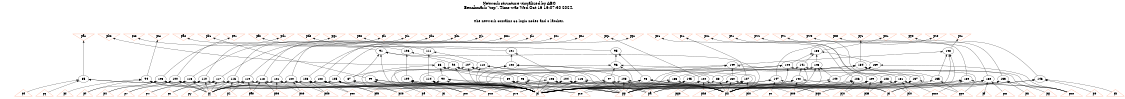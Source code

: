 # Network structure generated by ABC

digraph network {
size = "7.5,10";
center = true;
edge [dir = back];

{
  node [shape = plaintext];
  edge [style = invis];
  LevelTitle1 [label=""];
  LevelTitle2 [label=""];
  Level4 [label = ""];
  Level3 [label = ""];
  Level2 [label = ""];
  Level1 [label = ""];
  Level0 [label = ""];
  LevelTitle1 ->  LevelTitle2 ->  Level4 ->  Level3 ->  Level2 ->  Level1 ->  Level0;
}

{
  rank = same;
  LevelTitle1;
  title1 [shape=plaintext,
          fontsize=20,
          fontname = "Times-Roman",
          label="Network structure visualized by ABC\nBenchmark \"top\". Time was Wed Oct 16 16:07:30 2024. "
         ];
}

{
  rank = same;
  LevelTitle2;
  title2 [shape=plaintext,
          fontsize=18,
          fontname = "Times-Roman",
          label="The network contains 66 logic nodes and 0 latches.\n"
         ];
}

{
  rank = same;
  Level4;
  Node48 [label = "pa1", shape = invtriangle, color = coral, fillcolor = coral];
  Node49 [label = "pb2", shape = invtriangle, color = coral, fillcolor = coral];
  Node50 [label = "pc2", shape = invtriangle, color = coral, fillcolor = coral];
  Node51 [label = "pc1", shape = invtriangle, color = coral, fillcolor = coral];
  Node52 [label = "pa2", shape = invtriangle, color = coral, fillcolor = coral];
  Node53 [label = "pb1", shape = invtriangle, color = coral, fillcolor = coral];
  Node54 [label = "pe1", shape = invtriangle, color = coral, fillcolor = coral];
  Node55 [label = "pf2", shape = invtriangle, color = coral, fillcolor = coral];
  Node56 [label = "pd1", shape = invtriangle, color = coral, fillcolor = coral];
  Node57 [label = "pd2", shape = invtriangle, color = coral, fillcolor = coral];
  Node58 [label = "pg1", shape = invtriangle, color = coral, fillcolor = coral];
  Node59 [label = "pe2", shape = invtriangle, color = coral, fillcolor = coral];
  Node60 [label = "pf1", shape = invtriangle, color = coral, fillcolor = coral];
  Node61 [label = "pi1", shape = invtriangle, color = coral, fillcolor = coral];
  Node62 [label = "ph1", shape = invtriangle, color = coral, fillcolor = coral];
  Node63 [label = "pk1", shape = invtriangle, color = coral, fillcolor = coral];
  Node64 [label = "pj1", shape = invtriangle, color = coral, fillcolor = coral];
  Node65 [label = "pm1", shape = invtriangle, color = coral, fillcolor = coral];
  Node66 [label = "pl1", shape = invtriangle, color = coral, fillcolor = coral];
  Node67 [label = "po1", shape = invtriangle, color = coral, fillcolor = coral];
  Node68 [label = "pn1", shape = invtriangle, color = coral, fillcolor = coral];
  Node69 [label = "pq1", shape = invtriangle, color = coral, fillcolor = coral];
  Node70 [label = "pp1", shape = invtriangle, color = coral, fillcolor = coral];
  Node71 [label = "ps1", shape = invtriangle, color = coral, fillcolor = coral];
  Node72 [label = "pr1", shape = invtriangle, color = coral, fillcolor = coral];
  Node73 [label = "pu1", shape = invtriangle, color = coral, fillcolor = coral];
  Node74 [label = "pt1", shape = invtriangle, color = coral, fillcolor = coral];
  Node75 [label = "pw1", shape = invtriangle, color = coral, fillcolor = coral];
  Node76 [label = "pv1", shape = invtriangle, color = coral, fillcolor = coral];
  Node77 [label = "pw0", shape = invtriangle, color = coral, fillcolor = coral];
  Node78 [label = "px0", shape = invtriangle, color = coral, fillcolor = coral];
  Node79 [label = "py1", shape = invtriangle, color = coral, fillcolor = coral];
  Node80 [label = "px1", shape = invtriangle, color = coral, fillcolor = coral];
  Node81 [label = "py0", shape = invtriangle, color = coral, fillcolor = coral];
  Node82 [label = "pz0", shape = invtriangle, color = coral, fillcolor = coral];
  Node83 [label = "pz1", shape = invtriangle, color = coral, fillcolor = coral];
}

{
  rank = same;
  Level3;
  Node91 [label = "91\n", shape = ellipse];
  Node95 [label = "95\n", shape = ellipse];
  Node101 [label = "101\n", shape = ellipse];
  Node106 [label = "106\n", shape = ellipse];
  Node111 [label = "111\n", shape = ellipse];
  Node138 [label = "138\n", shape = ellipse];
  Node148 [label = "148\n", shape = ellipse];
}

{
  rank = same;
  Level2;
  Node86 [label = "86\n", shape = ellipse];
  Node92 [label = "92\n", shape = ellipse];
  Node96 [label = "96\n", shape = ellipse];
  Node102 [label = "102\n", shape = ellipse];
  Node107 [label = "107\n", shape = ellipse];
  Node112 [label = "112\n", shape = ellipse];
  Node134 [label = "134\n", shape = ellipse];
  Node139 [label = "139\n", shape = ellipse];
  Node141 [label = "141\n", shape = ellipse];
  Node143 [label = "143\n", shape = ellipse];
  Node144 [label = "144\n", shape = ellipse];
  Node149 [label = "149\n", shape = ellipse];
}

{
  rank = same;
  Level1;
  Node85 [label = "85\n", shape = ellipse];
  Node87 [label = "87\n", shape = ellipse];
  Node88 [label = "88\n", shape = ellipse];
  Node89 [label = "89\n", shape = ellipse];
  Node90 [label = "90\n", shape = ellipse];
  Node93 [label = "93\n", shape = ellipse];
  Node94 [label = "94\n", shape = ellipse];
  Node97 [label = "97\n", shape = ellipse];
  Node98 [label = "98\n", shape = ellipse];
  Node99 [label = "99\n", shape = ellipse];
  Node100 [label = "100\n", shape = ellipse];
  Node103 [label = "103\n", shape = ellipse];
  Node104 [label = "104\n", shape = ellipse];
  Node105 [label = "105\n", shape = ellipse];
  Node108 [label = "108\n", shape = ellipse];
  Node109 [label = "109\n", shape = ellipse];
  Node110 [label = "110\n", shape = ellipse];
  Node113 [label = "113\n", shape = ellipse];
  Node114 [label = "114\n", shape = ellipse];
  Node115 [label = "115\n", shape = ellipse];
  Node116 [label = "116\n", shape = ellipse];
  Node117 [label = "117\n", shape = ellipse];
  Node118 [label = "118\n", shape = ellipse];
  Node119 [label = "119\n", shape = ellipse];
  Node120 [label = "120\n", shape = ellipse];
  Node121 [label = "121\n", shape = ellipse];
  Node122 [label = "122\n", shape = ellipse];
  Node123 [label = "123\n", shape = ellipse];
  Node124 [label = "124\n", shape = ellipse];
  Node125 [label = "125\n", shape = ellipse];
  Node126 [label = "126\n", shape = ellipse];
  Node127 [label = "127\n", shape = ellipse];
  Node128 [label = "128\n", shape = ellipse];
  Node129 [label = "129\n", shape = ellipse];
  Node130 [label = "130\n", shape = ellipse];
  Node131 [label = "131\n", shape = ellipse];
  Node132 [label = "132\n", shape = ellipse];
  Node133 [label = "133\n", shape = ellipse];
  Node135 [label = "135\n", shape = ellipse];
  Node136 [label = "136\n", shape = ellipse];
  Node137 [label = "137\n", shape = ellipse];
  Node140 [label = "140\n", shape = ellipse];
  Node142 [label = "142\n", shape = ellipse];
  Node145 [label = "145\n", shape = ellipse];
  Node146 [label = "146\n", shape = ellipse];
  Node147 [label = "147\n", shape = ellipse];
  Node150 [label = "150\n", shape = ellipse];
}

{
  rank = same;
  Level0;
  Node1 [label = "pp", shape = triangle, color = coral, fillcolor = coral];
  Node2 [label = "pa0", shape = triangle, color = coral, fillcolor = coral];
  Node3 [label = "pq", shape = triangle, color = coral, fillcolor = coral];
  Node4 [label = "pb0", shape = triangle, color = coral, fillcolor = coral];
  Node5 [label = "pr", shape = triangle, color = coral, fillcolor = coral];
  Node6 [label = "pc0", shape = triangle, color = coral, fillcolor = coral];
  Node7 [label = "ps", shape = triangle, color = coral, fillcolor = coral];
  Node8 [label = "pd0", shape = triangle, color = coral, fillcolor = coral];
  Node9 [label = "pt", shape = triangle, color = coral, fillcolor = coral];
  Node10 [label = "pe0", shape = triangle, color = coral, fillcolor = coral];
  Node11 [label = "pu", shape = triangle, color = coral, fillcolor = coral];
  Node12 [label = "pf0", shape = triangle, color = coral, fillcolor = coral];
  Node13 [label = "pv", shape = triangle, color = coral, fillcolor = coral];
  Node14 [label = "pg0", shape = triangle, color = coral, fillcolor = coral];
  Node15 [label = "pw", shape = triangle, color = coral, fillcolor = coral];
  Node16 [label = "ph0", shape = triangle, color = coral, fillcolor = coral];
  Node17 [label = "px", shape = triangle, color = coral, fillcolor = coral];
  Node18 [label = "pi0", shape = triangle, color = coral, fillcolor = coral];
  Node19 [label = "py", shape = triangle, color = coral, fillcolor = coral];
  Node20 [label = "pj0", shape = triangle, color = coral, fillcolor = coral];
  Node21 [label = "pz", shape = triangle, color = coral, fillcolor = coral];
  Node22 [label = "pk0", shape = triangle, color = coral, fillcolor = coral];
  Node23 [label = "pl0", shape = triangle, color = coral, fillcolor = coral];
  Node24 [label = "pm0", shape = triangle, color = coral, fillcolor = coral];
  Node25 [label = "pn0", shape = triangle, color = coral, fillcolor = coral];
  Node26 [label = "po0", shape = triangle, color = coral, fillcolor = coral];
  Node27 [label = "pp0", shape = triangle, color = coral, fillcolor = coral];
  Node28 [label = "pa", shape = triangle, color = coral, fillcolor = coral];
  Node29 [label = "pq0", shape = triangle, color = coral, fillcolor = coral];
  Node30 [label = "pr0", shape = triangle, color = coral, fillcolor = coral];
  Node31 [label = "pc", shape = triangle, color = coral, fillcolor = coral];
  Node32 [label = "ps0", shape = triangle, color = coral, fillcolor = coral];
  Node33 [label = "pd", shape = triangle, color = coral, fillcolor = coral];
  Node34 [label = "pt0", shape = triangle, color = coral, fillcolor = coral];
  Node35 [label = "pe", shape = triangle, color = coral, fillcolor = coral];
  Node36 [label = "pu0", shape = triangle, color = coral, fillcolor = coral];
  Node37 [label = "pf", shape = triangle, color = coral, fillcolor = coral];
  Node38 [label = "pv0", shape = triangle, color = coral, fillcolor = coral];
  Node39 [label = "pg", shape = triangle, color = coral, fillcolor = coral];
  Node40 [label = "ph", shape = triangle, color = coral, fillcolor = coral];
  Node41 [label = "pi", shape = triangle, color = coral, fillcolor = coral];
  Node42 [label = "pj", shape = triangle, color = coral, fillcolor = coral];
  Node43 [label = "pk", shape = triangle, color = coral, fillcolor = coral];
  Node44 [label = "pl", shape = triangle, color = coral, fillcolor = coral];
  Node45 [label = "pm", shape = triangle, color = coral, fillcolor = coral];
  Node46 [label = "pn", shape = triangle, color = coral, fillcolor = coral];
  Node47 [label = "po", shape = triangle, color = coral, fillcolor = coral];
}

title1 -> title2 [style = invis];
title2 -> Node48 [style = invis];
title2 -> Node49 [style = invis];
title2 -> Node50 [style = invis];
title2 -> Node51 [style = invis];
title2 -> Node52 [style = invis];
title2 -> Node53 [style = invis];
title2 -> Node54 [style = invis];
title2 -> Node55 [style = invis];
title2 -> Node56 [style = invis];
title2 -> Node57 [style = invis];
title2 -> Node58 [style = invis];
title2 -> Node59 [style = invis];
title2 -> Node60 [style = invis];
title2 -> Node61 [style = invis];
title2 -> Node62 [style = invis];
title2 -> Node63 [style = invis];
title2 -> Node64 [style = invis];
title2 -> Node65 [style = invis];
title2 -> Node66 [style = invis];
title2 -> Node67 [style = invis];
title2 -> Node68 [style = invis];
title2 -> Node69 [style = invis];
title2 -> Node70 [style = invis];
title2 -> Node71 [style = invis];
title2 -> Node72 [style = invis];
title2 -> Node73 [style = invis];
title2 -> Node74 [style = invis];
title2 -> Node75 [style = invis];
title2 -> Node76 [style = invis];
title2 -> Node77 [style = invis];
title2 -> Node78 [style = invis];
title2 -> Node79 [style = invis];
title2 -> Node80 [style = invis];
title2 -> Node81 [style = invis];
title2 -> Node82 [style = invis];
title2 -> Node83 [style = invis];
Node48 -> Node49 [style = invis];
Node49 -> Node50 [style = invis];
Node50 -> Node51 [style = invis];
Node51 -> Node52 [style = invis];
Node52 -> Node53 [style = invis];
Node53 -> Node54 [style = invis];
Node54 -> Node55 [style = invis];
Node55 -> Node56 [style = invis];
Node56 -> Node57 [style = invis];
Node57 -> Node58 [style = invis];
Node58 -> Node59 [style = invis];
Node59 -> Node60 [style = invis];
Node60 -> Node61 [style = invis];
Node61 -> Node62 [style = invis];
Node62 -> Node63 [style = invis];
Node63 -> Node64 [style = invis];
Node64 -> Node65 [style = invis];
Node65 -> Node66 [style = invis];
Node66 -> Node67 [style = invis];
Node67 -> Node68 [style = invis];
Node68 -> Node69 [style = invis];
Node69 -> Node70 [style = invis];
Node70 -> Node71 [style = invis];
Node71 -> Node72 [style = invis];
Node72 -> Node73 [style = invis];
Node73 -> Node74 [style = invis];
Node74 -> Node75 [style = invis];
Node75 -> Node76 [style = invis];
Node76 -> Node77 [style = invis];
Node77 -> Node78 [style = invis];
Node78 -> Node79 [style = invis];
Node79 -> Node80 [style = invis];
Node80 -> Node81 [style = invis];
Node81 -> Node82 [style = invis];
Node82 -> Node83 [style = invis];
Node48 -> Node85 [style = solid];
Node49 -> Node86 [style = solid];
Node50 -> Node91 [style = solid];
Node51 -> Node94 [style = solid];
Node52 -> Node95 [style = solid];
Node53 -> Node99 [style = solid];
Node54 -> Node100 [style = solid];
Node55 -> Node101 [style = solid];
Node56 -> Node105 [style = solid];
Node57 -> Node106 [style = solid];
Node58 -> Node110 [style = solid];
Node59 -> Node111 [style = solid];
Node60 -> Node115 [style = solid];
Node61 -> Node116 [style = solid];
Node62 -> Node117 [style = solid];
Node63 -> Node118 [style = solid];
Node64 -> Node119 [style = solid];
Node65 -> Node120 [style = solid];
Node66 -> Node121 [style = solid];
Node67 -> Node122 [style = solid];
Node68 -> Node123 [style = solid];
Node69 -> Node124 [style = solid];
Node70 -> Node125 [style = solid];
Node71 -> Node126 [style = solid];
Node72 -> Node127 [style = solid];
Node73 -> Node128 [style = solid];
Node74 -> Node129 [style = solid];
Node75 -> Node130 [style = solid];
Node76 -> Node131 [style = solid];
Node77 -> Node132 [style = solid];
Node78 -> Node133 [style = solid];
Node79 -> Node134 [style = solid];
Node80 -> Node138 [style = solid];
Node81 -> Node146 [style = solid];
Node82 -> Node147 [style = solid];
Node83 -> Node148 [style = solid];
Node85 -> Node3 [style = solid];
Node85 -> Node33 [style = solid];
Node85 -> Node41 [style = solid];
Node85 -> Node44 [style = solid];
Node86 -> Node87 [style = solid];
Node86 -> Node88 [style = solid];
Node86 -> Node89 [style = solid];
Node86 -> Node90 [style = solid];
Node87 -> Node32 [style = solid];
Node87 -> Node44 [style = solid];
Node88 -> Node1 [style = solid];
Node88 -> Node43 [style = solid];
Node89 -> Node1 [style = solid];
Node89 -> Node30 [style = solid];
Node89 -> Node44 [style = solid];
Node90 -> Node30 [style = solid];
Node90 -> Node32 [style = solid];
Node90 -> Node43 [style = solid];
Node90 -> Node44 [style = solid];
Node91 -> Node92 [style = solid];
Node91 -> Node87 [style = solid];
Node91 -> Node34 [style = solid];
Node91 -> Node43 [style = solid];
Node92 -> Node93 [style = solid];
Node92 -> Node1 [style = solid];
Node92 -> Node32 [style = solid];
Node92 -> Node44 [style = solid];
Node93 -> Node1 [style = solid];
Node93 -> Node34 [style = solid];
Node93 -> Node43 [style = solid];
Node93 -> Node44 [style = solid];
Node94 -> Node7 [style = solid];
Node94 -> Node9 [style = solid];
Node94 -> Node42 [style = solid];
Node94 -> Node44 [style = solid];
Node95 -> Node96 [style = solid];
Node95 -> Node98 [style = solid];
Node96 -> Node97 [style = solid];
Node96 -> Node1 [style = solid];
Node96 -> Node29 [style = solid];
Node96 -> Node44 [style = solid];
Node97 -> Node1 [style = solid];
Node97 -> Node30 [style = solid];
Node97 -> Node43 [style = solid];
Node97 -> Node44 [style = solid];
Node98 -> Node29 [style = solid];
Node98 -> Node30 [style = solid];
Node98 -> Node43 [style = solid];
Node98 -> Node44 [style = solid];
Node99 -> Node5 [style = solid];
Node99 -> Node35 [style = solid];
Node99 -> Node41 [style = solid];
Node99 -> Node44 [style = solid];
Node100 -> Node11 [style = solid];
Node100 -> Node13 [style = solid];
Node100 -> Node42 [style = solid];
Node100 -> Node44 [style = solid];
Node101 -> Node102 [style = solid];
Node101 -> Node104 [style = solid];
Node102 -> Node103 [style = solid];
Node102 -> Node38 [style = solid];
Node102 -> Node43 [style = solid];
Node102 -> Node44 [style = solid];
Node103 -> Node1 [style = solid];
Node103 -> Node28 [style = solid];
Node103 -> Node43 [style = solid];
Node103 -> Node44 [style = solid];
Node104 -> Node1 [style = solid];
Node104 -> Node28 [style = solid];
Node104 -> Node38 [style = solid];
Node104 -> Node44 [style = solid];
Node105 -> Node9 [style = solid];
Node105 -> Node11 [style = solid];
Node105 -> Node42 [style = solid];
Node105 -> Node44 [style = solid];
Node106 -> Node107 [style = solid];
Node106 -> Node109 [style = solid];
Node107 -> Node108 [style = solid];
Node107 -> Node1 [style = solid];
Node107 -> Node34 [style = solid];
Node107 -> Node44 [style = solid];
Node108 -> Node1 [style = solid];
Node108 -> Node36 [style = solid];
Node108 -> Node43 [style = solid];
Node108 -> Node44 [style = solid];
Node109 -> Node34 [style = solid];
Node109 -> Node36 [style = solid];
Node109 -> Node43 [style = solid];
Node109 -> Node44 [style = solid];
Node110 -> Node15 [style = solid];
Node110 -> Node17 [style = solid];
Node110 -> Node42 [style = solid];
Node110 -> Node44 [style = solid];
Node111 -> Node112 [style = solid];
Node111 -> Node114 [style = solid];
Node112 -> Node113 [style = solid];
Node112 -> Node1 [style = solid];
Node112 -> Node36 [style = solid];
Node112 -> Node44 [style = solid];
Node113 -> Node1 [style = solid];
Node113 -> Node38 [style = solid];
Node113 -> Node43 [style = solid];
Node113 -> Node44 [style = solid];
Node114 -> Node36 [style = solid];
Node114 -> Node38 [style = solid];
Node114 -> Node43 [style = solid];
Node114 -> Node44 [style = solid];
Node115 -> Node13 [style = solid];
Node115 -> Node15 [style = solid];
Node115 -> Node42 [style = solid];
Node115 -> Node44 [style = solid];
Node116 -> Node19 [style = solid];
Node116 -> Node21 [style = solid];
Node116 -> Node42 [style = solid];
Node116 -> Node44 [style = solid];
Node117 -> Node17 [style = solid];
Node117 -> Node19 [style = solid];
Node117 -> Node42 [style = solid];
Node117 -> Node44 [style = solid];
Node118 -> Node2 [style = solid];
Node118 -> Node4 [style = solid];
Node118 -> Node42 [style = solid];
Node118 -> Node44 [style = solid];
Node119 -> Node2 [style = solid];
Node119 -> Node21 [style = solid];
Node119 -> Node42 [style = solid];
Node119 -> Node44 [style = solid];
Node120 -> Node6 [style = solid];
Node120 -> Node8 [style = solid];
Node120 -> Node42 [style = solid];
Node120 -> Node44 [style = solid];
Node121 -> Node4 [style = solid];
Node121 -> Node6 [style = solid];
Node121 -> Node42 [style = solid];
Node121 -> Node44 [style = solid];
Node122 -> Node10 [style = solid];
Node122 -> Node12 [style = solid];
Node122 -> Node42 [style = solid];
Node122 -> Node44 [style = solid];
Node123 -> Node8 [style = solid];
Node123 -> Node10 [style = solid];
Node123 -> Node42 [style = solid];
Node123 -> Node44 [style = solid];
Node124 -> Node14 [style = solid];
Node124 -> Node16 [style = solid];
Node124 -> Node43 [style = solid];
Node124 -> Node44 [style = solid];
Node125 -> Node12 [style = solid];
Node125 -> Node28 [style = solid];
Node125 -> Node42 [style = solid];
Node125 -> Node44 [style = solid];
Node126 -> Node18 [style = solid];
Node126 -> Node20 [style = solid];
Node126 -> Node43 [style = solid];
Node126 -> Node44 [style = solid];
Node127 -> Node16 [style = solid];
Node127 -> Node18 [style = solid];
Node127 -> Node43 [style = solid];
Node127 -> Node44 [style = solid];
Node128 -> Node22 [style = solid];
Node128 -> Node23 [style = solid];
Node128 -> Node43 [style = solid];
Node128 -> Node44 [style = solid];
Node129 -> Node20 [style = solid];
Node129 -> Node22 [style = solid];
Node129 -> Node43 [style = solid];
Node129 -> Node44 [style = solid];
Node130 -> Node24 [style = solid];
Node130 -> Node25 [style = solid];
Node130 -> Node43 [style = solid];
Node130 -> Node44 [style = solid];
Node131 -> Node23 [style = solid];
Node131 -> Node24 [style = solid];
Node131 -> Node43 [style = solid];
Node131 -> Node44 [style = solid];
Node132 -> Node37 [style = solid];
Node132 -> Node41 [style = solid];
Node132 -> Node44 [style = solid];
Node132 -> Node45 [style = solid];
Node133 -> Node39 [style = solid];
Node133 -> Node41 [style = solid];
Node133 -> Node44 [style = solid];
Node133 -> Node46 [style = solid];
Node134 -> Node88 [style = solid];
Node134 -> Node135 [style = solid];
Node134 -> Node136 [style = solid];
Node134 -> Node137 [style = solid];
Node135 -> Node27 [style = solid];
Node135 -> Node44 [style = solid];
Node136 -> Node1 [style = solid];
Node136 -> Node26 [style = solid];
Node136 -> Node44 [style = solid];
Node137 -> Node26 [style = solid];
Node137 -> Node27 [style = solid];
Node137 -> Node43 [style = solid];
Node137 -> Node44 [style = solid];
Node138 -> Node139 [style = solid];
Node138 -> Node141 [style = solid];
Node138 -> Node143 [style = solid];
Node138 -> Node144 [style = solid];
Node139 -> Node140 [style = solid];
Node139 -> Node25 [style = solid];
Node139 -> Node28 [style = solid];
Node140 -> Node26 [style = solid];
Node140 -> Node44 [style = solid];
Node141 -> Node142 [style = solid];
Node141 -> Node25 [style = solid];
Node141 -> Node43 [style = solid];
Node141 -> Node44 [style = solid];
Node142 -> Node1 [style = solid];
Node142 -> Node25 [style = solid];
Node142 -> Node26 [style = solid];
Node142 -> Node44 [style = solid];
Node143 -> Node140 [style = solid];
Node143 -> Node1 [style = solid];
Node143 -> Node28 [style = solid];
Node143 -> Node43 [style = solid];
Node144 -> Node145 [style = solid];
Node144 -> Node25 [style = solid];
Node144 -> Node43 [style = solid];
Node144 -> Node44 [style = solid];
Node145 -> Node1 [style = solid];
Node145 -> Node28 [style = solid];
Node146 -> Node40 [style = solid];
Node146 -> Node41 [style = solid];
Node146 -> Node44 [style = solid];
Node146 -> Node47 [style = solid];
Node147 -> Node1 [style = solid];
Node147 -> Node31 [style = solid];
Node147 -> Node41 [style = solid];
Node147 -> Node44 [style = solid];
Node148 -> Node149 [style = solid];
Node148 -> Node135 [style = solid];
Node148 -> Node29 [style = solid];
Node148 -> Node43 [style = solid];
Node149 -> Node150 [style = solid];
Node149 -> Node1 [style = solid];
Node149 -> Node27 [style = solid];
Node149 -> Node44 [style = solid];
Node150 -> Node1 [style = solid];
Node150 -> Node29 [style = solid];
Node150 -> Node43 [style = solid];
Node150 -> Node44 [style = solid];
}

